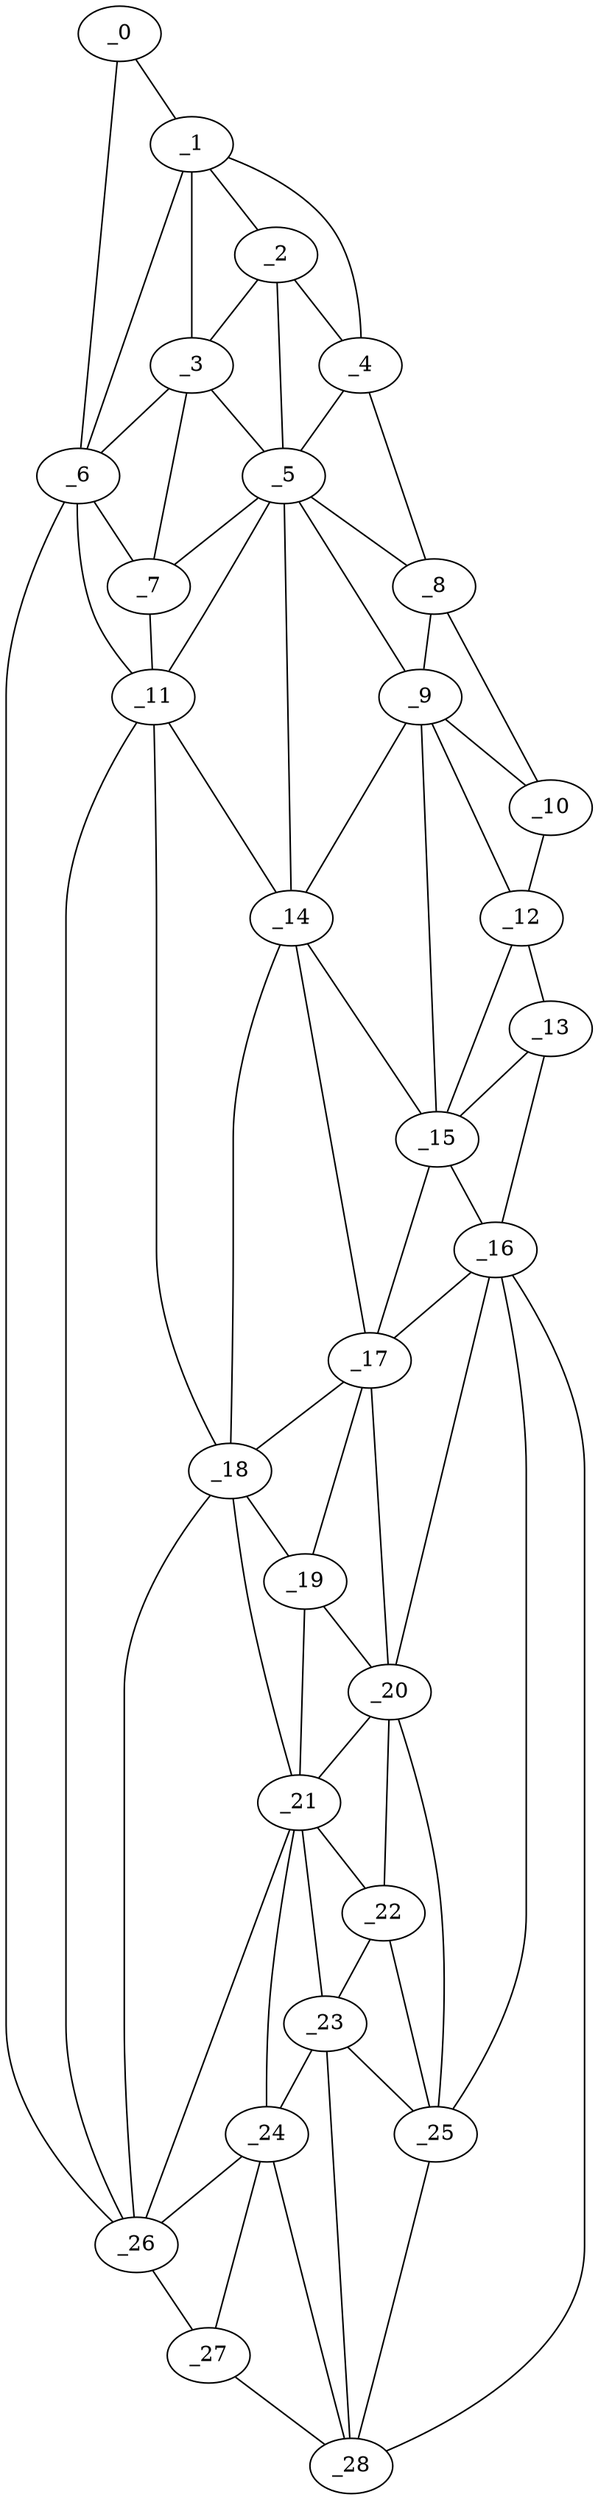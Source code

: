 graph "obj60__285.gxl" {
	_0	 [x=5,
		y=98];
	_1	 [x=6,
		y=74];
	_0 -- _1	 [valence=1];
	_6	 [x=26,
		y=100];
	_0 -- _6	 [valence=1];
	_2	 [x=11,
		y=68];
	_1 -- _2	 [valence=2];
	_3	 [x=18,
		y=67];
	_1 -- _3	 [valence=1];
	_4	 [x=26,
		y=44];
	_1 -- _4	 [valence=1];
	_1 -- _6	 [valence=2];
	_2 -- _3	 [valence=1];
	_2 -- _4	 [valence=1];
	_5	 [x=26,
		y=54];
	_2 -- _5	 [valence=2];
	_3 -- _5	 [valence=2];
	_3 -- _6	 [valence=2];
	_7	 [x=27,
		y=68];
	_3 -- _7	 [valence=1];
	_4 -- _5	 [valence=1];
	_8	 [x=28,
		y=41];
	_4 -- _8	 [valence=1];
	_5 -- _7	 [valence=2];
	_5 -- _8	 [valence=2];
	_9	 [x=35,
		y=36];
	_5 -- _9	 [valence=2];
	_11	 [x=42,
		y=73];
	_5 -- _11	 [valence=2];
	_14	 [x=52,
		y=58];
	_5 -- _14	 [valence=1];
	_6 -- _7	 [valence=2];
	_6 -- _11	 [valence=2];
	_26	 [x=113,
		y=105];
	_6 -- _26	 [valence=1];
	_7 -- _11	 [valence=1];
	_8 -- _9	 [valence=2];
	_10	 [x=36,
		y=31];
	_8 -- _10	 [valence=1];
	_9 -- _10	 [valence=2];
	_12	 [x=43,
		y=27];
	_9 -- _12	 [valence=2];
	_9 -- _14	 [valence=2];
	_15	 [x=55,
		y=34];
	_9 -- _15	 [valence=2];
	_10 -- _12	 [valence=1];
	_11 -- _14	 [valence=2];
	_18	 [x=71,
		y=58];
	_11 -- _18	 [valence=1];
	_11 -- _26	 [valence=2];
	_13	 [x=50,
		y=25];
	_12 -- _13	 [valence=1];
	_12 -- _15	 [valence=2];
	_13 -- _15	 [valence=2];
	_16	 [x=62,
		y=22];
	_13 -- _16	 [valence=1];
	_14 -- _15	 [valence=1];
	_17	 [x=71,
		y=37];
	_14 -- _17	 [valence=2];
	_14 -- _18	 [valence=2];
	_15 -- _16	 [valence=2];
	_15 -- _17	 [valence=1];
	_16 -- _17	 [valence=2];
	_20	 [x=80,
		y=38];
	_16 -- _20	 [valence=1];
	_25	 [x=112,
		y=54];
	_16 -- _25	 [valence=1];
	_28	 [x=124,
		y=60];
	_16 -- _28	 [valence=1];
	_17 -- _18	 [valence=1];
	_19	 [x=77,
		y=57];
	_17 -- _19	 [valence=2];
	_17 -- _20	 [valence=2];
	_18 -- _19	 [valence=2];
	_21	 [x=89,
		y=60];
	_18 -- _21	 [valence=2];
	_18 -- _26	 [valence=2];
	_19 -- _20	 [valence=2];
	_19 -- _21	 [valence=2];
	_20 -- _21	 [valence=2];
	_22	 [x=98,
		y=58];
	_20 -- _22	 [valence=1];
	_20 -- _25	 [valence=2];
	_21 -- _22	 [valence=2];
	_23	 [x=102,
		y=66];
	_21 -- _23	 [valence=1];
	_24	 [x=111,
		y=78];
	_21 -- _24	 [valence=2];
	_21 -- _26	 [valence=2];
	_22 -- _23	 [valence=2];
	_22 -- _25	 [valence=1];
	_23 -- _24	 [valence=2];
	_23 -- _25	 [valence=2];
	_23 -- _28	 [valence=2];
	_24 -- _26	 [valence=2];
	_27	 [x=118,
		y=102];
	_24 -- _27	 [valence=2];
	_24 -- _28	 [valence=1];
	_25 -- _28	 [valence=1];
	_26 -- _27	 [valence=1];
	_27 -- _28	 [valence=1];
}
